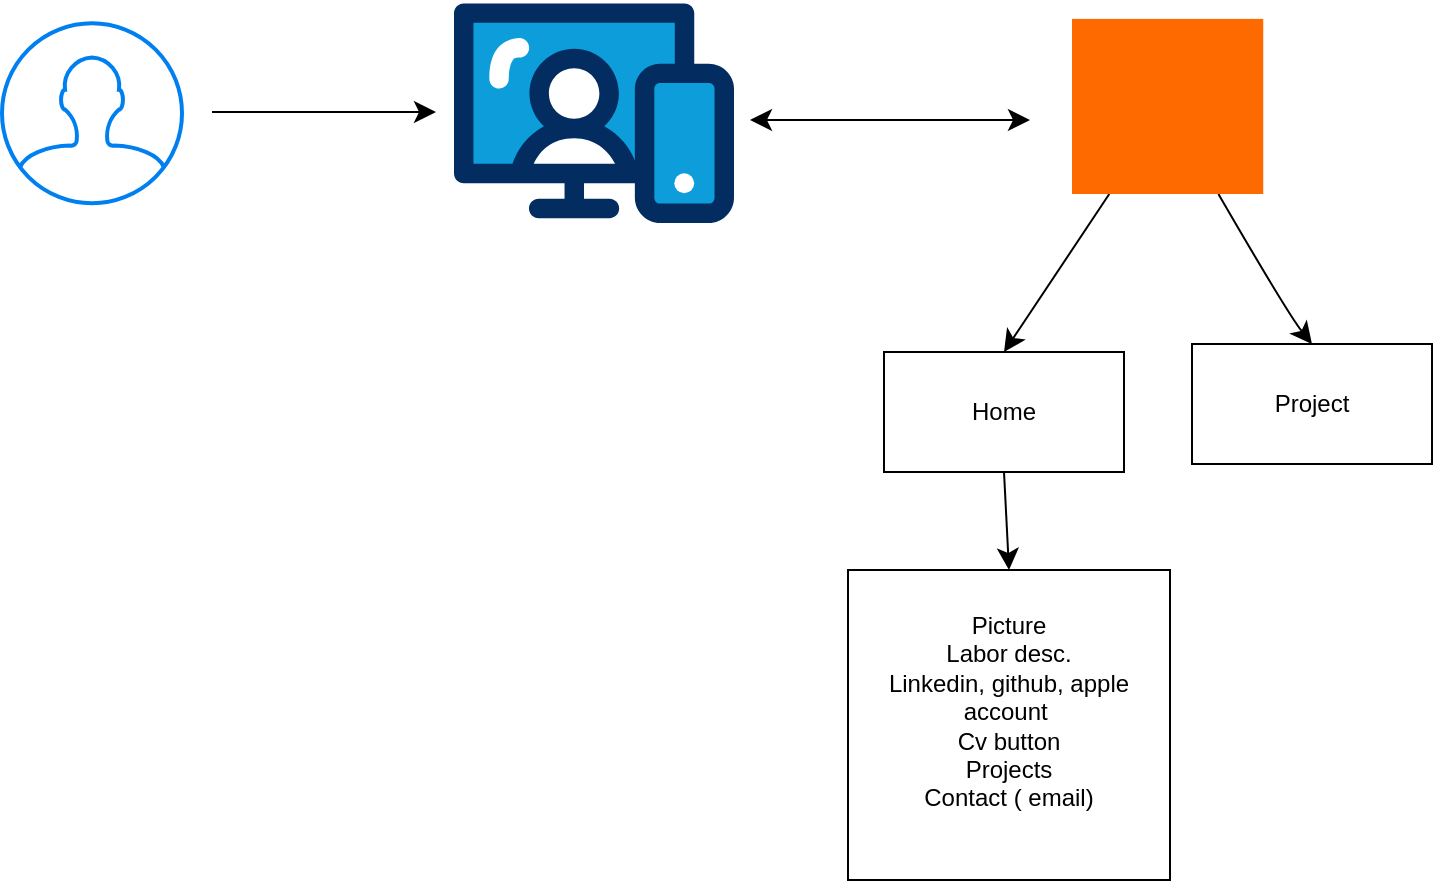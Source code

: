 <mxfile version="26.2.13">
  <diagram id="I1HLNc8nkcFqUEuaWlnT" name="Page-1">
    <mxGraphModel dx="2027" dy="1279" grid="0" gridSize="10" guides="1" tooltips="1" connect="1" arrows="1" fold="1" page="0" pageScale="1" pageWidth="850" pageHeight="1100" math="0" shadow="0">
      <root>
        <mxCell id="0" />
        <mxCell id="1" parent="0" />
        <mxCell id="R0wREyc5kJ4uy81WOl9y-2" value="" style="html=1;verticalLabelPosition=bottom;align=center;labelBackgroundColor=#ffffff;verticalAlign=top;strokeWidth=2;strokeColor=#0080F0;shadow=0;dashed=0;shape=mxgraph.ios7.icons.user;direction=east;" vertex="1" parent="1">
          <mxGeometry x="-733" y="-233.4" width="90" height="90" as="geometry" />
        </mxCell>
        <mxCell id="R0wREyc5kJ4uy81WOl9y-4" value="" style="verticalLabelPosition=bottom;aspect=fixed;html=1;shape=mxgraph.salesforce.web;rotation=0;" vertex="1" parent="1">
          <mxGeometry x="-507" y="-243.7" width="140" height="110.6" as="geometry" />
        </mxCell>
        <mxCell id="R0wREyc5kJ4uy81WOl9y-24" style="edgeStyle=none;curved=1;rounded=0;orthogonalLoop=1;jettySize=auto;html=1;entryX=0.5;entryY=0;entryDx=0;entryDy=0;fontSize=12;startSize=8;endSize=8;" edge="1" parent="1" source="R0wREyc5kJ4uy81WOl9y-5" target="R0wREyc5kJ4uy81WOl9y-13">
          <mxGeometry relative="1" as="geometry">
            <Array as="points">
              <mxPoint x="-90" y="-88" />
            </Array>
          </mxGeometry>
        </mxCell>
        <mxCell id="R0wREyc5kJ4uy81WOl9y-25" style="edgeStyle=none;curved=1;rounded=0;orthogonalLoop=1;jettySize=auto;html=1;entryX=0.5;entryY=0;entryDx=0;entryDy=0;fontSize=12;startSize=8;endSize=8;" edge="1" parent="1" source="R0wREyc5kJ4uy81WOl9y-5" target="R0wREyc5kJ4uy81WOl9y-12">
          <mxGeometry relative="1" as="geometry" />
        </mxCell>
        <mxCell id="R0wREyc5kJ4uy81WOl9y-5" value="" style="points=[];aspect=fixed;html=1;align=center;shadow=0;dashed=0;fillColor=#FF6A00;strokeColor=none;shape=mxgraph.alibaba_cloud.cwh_cloud_web_hosting;" vertex="1" parent="1">
          <mxGeometry x="-198" y="-235.55" width="95.62" height="87.55" as="geometry" />
        </mxCell>
        <mxCell id="R0wREyc5kJ4uy81WOl9y-8" value="" style="edgeStyle=none;orthogonalLoop=1;jettySize=auto;html=1;rounded=0;fontSize=12;startSize=8;endSize=8;curved=1;" edge="1" parent="1">
          <mxGeometry width="140" relative="1" as="geometry">
            <mxPoint x="-628" y="-189" as="sourcePoint" />
            <mxPoint x="-516" y="-189" as="targetPoint" />
            <Array as="points" />
          </mxGeometry>
        </mxCell>
        <mxCell id="R0wREyc5kJ4uy81WOl9y-10" value="" style="edgeStyle=none;orthogonalLoop=1;jettySize=auto;html=1;endArrow=classic;startArrow=classic;endSize=8;startSize=8;rounded=0;fontSize=12;curved=1;" edge="1" parent="1">
          <mxGeometry width="140" relative="1" as="geometry">
            <mxPoint x="-359" y="-185" as="sourcePoint" />
            <mxPoint x="-219" y="-185" as="targetPoint" />
            <Array as="points" />
          </mxGeometry>
        </mxCell>
        <mxCell id="R0wREyc5kJ4uy81WOl9y-12" value="Home" style="whiteSpace=wrap;html=1;" vertex="1" parent="1">
          <mxGeometry x="-292" y="-69" width="120" height="60" as="geometry" />
        </mxCell>
        <mxCell id="R0wREyc5kJ4uy81WOl9y-13" value="Project" style="whiteSpace=wrap;html=1;" vertex="1" parent="1">
          <mxGeometry x="-138" y="-73" width="120" height="60" as="geometry" />
        </mxCell>
        <mxCell id="R0wREyc5kJ4uy81WOl9y-19" value="Picture&lt;div&gt;Labor desc.&lt;/div&gt;&lt;div&gt;Linkedin, github, apple account&amp;nbsp;&lt;/div&gt;&lt;div&gt;Cv button&lt;/div&gt;&lt;div&gt;Projects&lt;/div&gt;&lt;div&gt;Contact ( email)&lt;/div&gt;&lt;div&gt;&lt;br&gt;&lt;/div&gt;" style="whiteSpace=wrap;html=1;" vertex="1" parent="1">
          <mxGeometry x="-310" y="40" width="161" height="155" as="geometry" />
        </mxCell>
        <mxCell id="R0wREyc5kJ4uy81WOl9y-21" value="" style="edgeStyle=none;orthogonalLoop=1;jettySize=auto;html=1;rounded=0;fontSize=12;startSize=8;endSize=8;curved=1;entryX=0.5;entryY=0;entryDx=0;entryDy=0;exitX=0.5;exitY=1;exitDx=0;exitDy=0;" edge="1" parent="1" source="R0wREyc5kJ4uy81WOl9y-12" target="R0wREyc5kJ4uy81WOl9y-19">
          <mxGeometry width="140" relative="1" as="geometry">
            <mxPoint x="-231" y="36" as="sourcePoint" />
            <mxPoint x="-111" y="132" as="targetPoint" />
            <Array as="points" />
          </mxGeometry>
        </mxCell>
      </root>
    </mxGraphModel>
  </diagram>
</mxfile>
